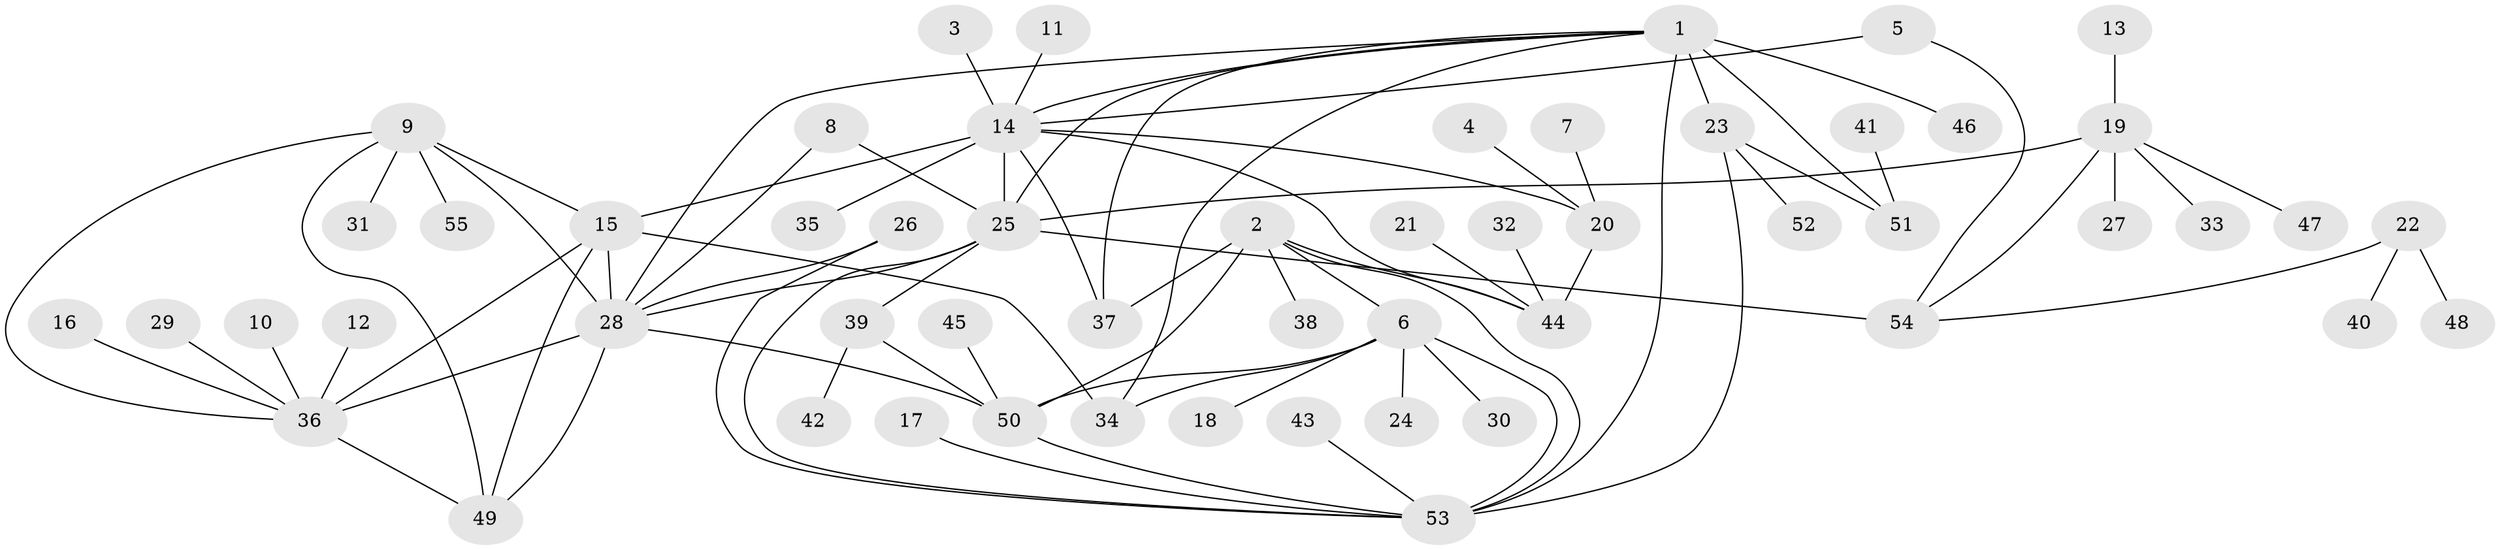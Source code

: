 // original degree distribution, {7: 0.05405405405405406, 9: 0.018018018018018018, 8: 0.036036036036036036, 10: 0.02702702702702703, 6: 0.05405405405405406, 11: 0.018018018018018018, 5: 0.018018018018018018, 1: 0.5135135135135135, 2: 0.2072072072072072, 3: 0.04504504504504504, 4: 0.009009009009009009}
// Generated by graph-tools (version 1.1) at 2025/02/03/09/25 03:02:41]
// undirected, 55 vertices, 81 edges
graph export_dot {
graph [start="1"]
  node [color=gray90,style=filled];
  1;
  2;
  3;
  4;
  5;
  6;
  7;
  8;
  9;
  10;
  11;
  12;
  13;
  14;
  15;
  16;
  17;
  18;
  19;
  20;
  21;
  22;
  23;
  24;
  25;
  26;
  27;
  28;
  29;
  30;
  31;
  32;
  33;
  34;
  35;
  36;
  37;
  38;
  39;
  40;
  41;
  42;
  43;
  44;
  45;
  46;
  47;
  48;
  49;
  50;
  51;
  52;
  53;
  54;
  55;
  1 -- 14 [weight=1.0];
  1 -- 23 [weight=3.0];
  1 -- 25 [weight=1.0];
  1 -- 28 [weight=1.0];
  1 -- 34 [weight=1.0];
  1 -- 37 [weight=2.0];
  1 -- 46 [weight=1.0];
  1 -- 51 [weight=3.0];
  1 -- 53 [weight=1.0];
  2 -- 6 [weight=2.0];
  2 -- 37 [weight=1.0];
  2 -- 38 [weight=1.0];
  2 -- 44 [weight=1.0];
  2 -- 50 [weight=1.0];
  2 -- 53 [weight=1.0];
  3 -- 14 [weight=1.0];
  4 -- 20 [weight=1.0];
  5 -- 14 [weight=1.0];
  5 -- 54 [weight=1.0];
  6 -- 18 [weight=1.0];
  6 -- 24 [weight=1.0];
  6 -- 30 [weight=1.0];
  6 -- 34 [weight=1.0];
  6 -- 50 [weight=2.0];
  6 -- 53 [weight=2.0];
  7 -- 20 [weight=1.0];
  8 -- 25 [weight=1.0];
  8 -- 28 [weight=1.0];
  9 -- 15 [weight=1.0];
  9 -- 28 [weight=1.0];
  9 -- 31 [weight=1.0];
  9 -- 36 [weight=1.0];
  9 -- 49 [weight=1.0];
  9 -- 55 [weight=1.0];
  10 -- 36 [weight=1.0];
  11 -- 14 [weight=1.0];
  12 -- 36 [weight=1.0];
  13 -- 19 [weight=1.0];
  14 -- 15 [weight=1.0];
  14 -- 20 [weight=3.0];
  14 -- 25 [weight=1.0];
  14 -- 35 [weight=1.0];
  14 -- 37 [weight=1.0];
  14 -- 44 [weight=3.0];
  15 -- 28 [weight=1.0];
  15 -- 34 [weight=1.0];
  15 -- 36 [weight=1.0];
  15 -- 49 [weight=1.0];
  16 -- 36 [weight=1.0];
  17 -- 53 [weight=1.0];
  19 -- 25 [weight=3.0];
  19 -- 27 [weight=1.0];
  19 -- 33 [weight=1.0];
  19 -- 47 [weight=1.0];
  19 -- 54 [weight=1.0];
  20 -- 44 [weight=1.0];
  21 -- 44 [weight=1.0];
  22 -- 40 [weight=1.0];
  22 -- 48 [weight=1.0];
  22 -- 54 [weight=1.0];
  23 -- 51 [weight=1.0];
  23 -- 52 [weight=1.0];
  23 -- 53 [weight=1.0];
  25 -- 28 [weight=1.0];
  25 -- 39 [weight=1.0];
  25 -- 53 [weight=1.0];
  25 -- 54 [weight=3.0];
  26 -- 28 [weight=1.0];
  26 -- 53 [weight=1.0];
  28 -- 36 [weight=1.0];
  28 -- 49 [weight=1.0];
  28 -- 50 [weight=1.0];
  29 -- 36 [weight=1.0];
  32 -- 44 [weight=1.0];
  36 -- 49 [weight=1.0];
  39 -- 42 [weight=1.0];
  39 -- 50 [weight=1.0];
  41 -- 51 [weight=1.0];
  43 -- 53 [weight=1.0];
  45 -- 50 [weight=1.0];
  50 -- 53 [weight=1.0];
}
